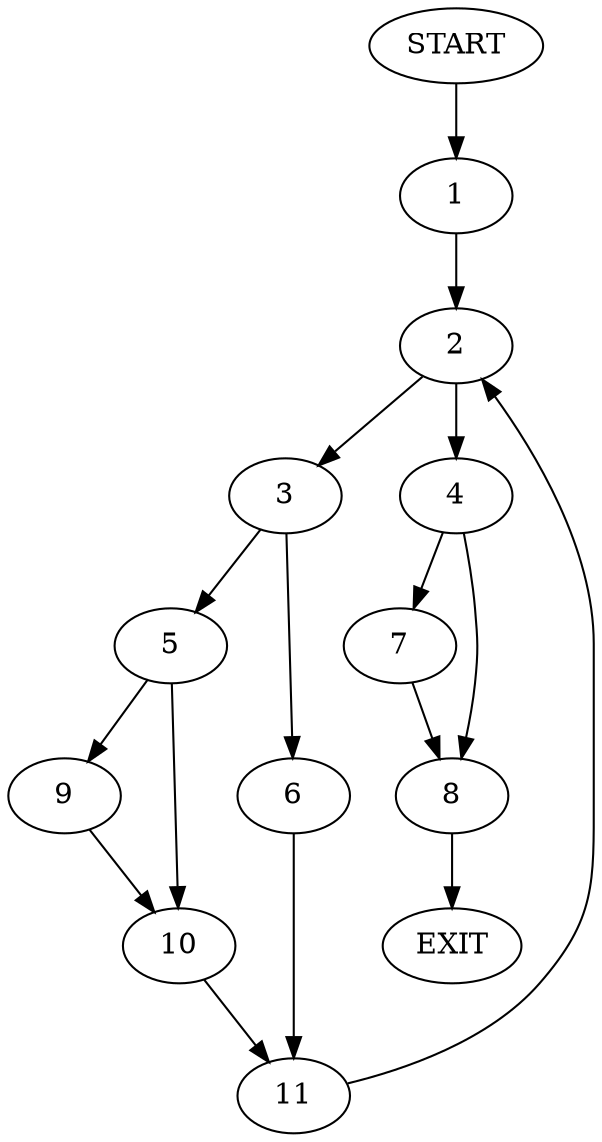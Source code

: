 digraph {
0 [label="START"]
12 [label="EXIT"]
0 -> 1
1 -> 2
2 -> 3
2 -> 4
3 -> 5
3 -> 6
4 -> 7
4 -> 8
5 -> 9
5 -> 10
6 -> 11
11 -> 2
10 -> 11
9 -> 10
7 -> 8
8 -> 12
}
